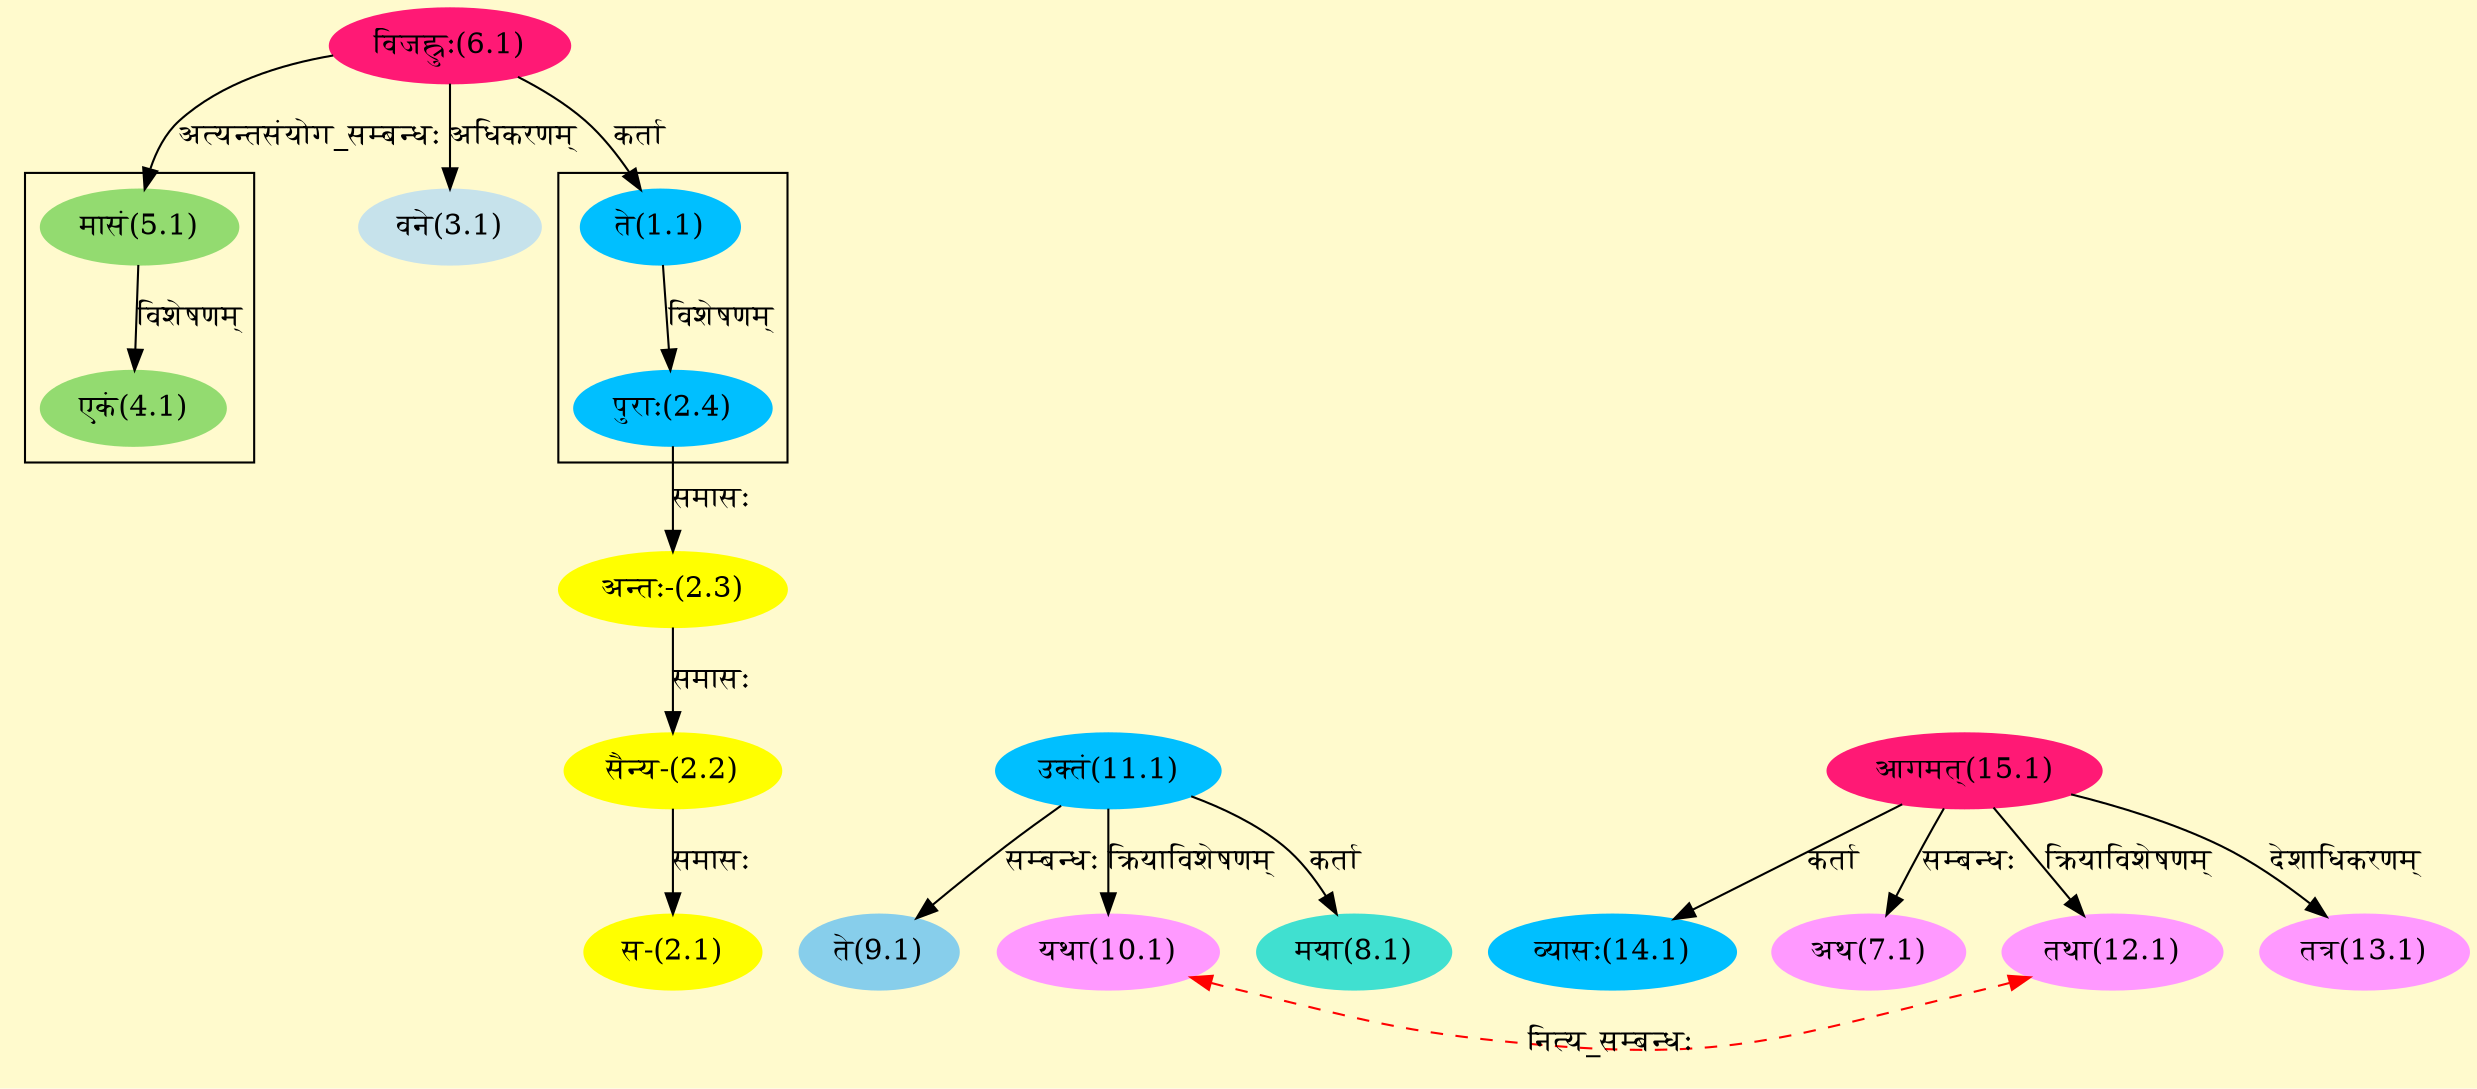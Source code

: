 digraph G{
rankdir=BT;
 compound=true;
 bgcolor="lemonchiffon1";

subgraph cluster_1{
Node2_4 [style=filled, color="#00BFFF" label = "पुराः(2.4)"]
Node1_1 [style=filled, color="#00BFFF" label = "ते(1.1)"]

}

subgraph cluster_2{
Node4_1 [style=filled, color="#93DB70" label = "एकं(4.1)"]
Node5_1 [style=filled, color="#93DB70" label = "मासं(5.1)"]

}
Node1_1 [style=filled, color="#00BFFF" label = "ते(1.1)"]
Node6_1 [style=filled, color="#FF1975" label = "विजह्रुः(6.1)"]
Node2_1 [style=filled, color="#FFFF00" label = "स-(2.1)"]
Node2_2 [style=filled, color="#FFFF00" label = "सैन्य-(2.2)"]
Node2_3 [style=filled, color="#FFFF00" label = "अन्तः-(2.3)"]
Node2_4 [style=filled, color="#00BFFF" label = "पुराः(2.4)"]
Node3_1 [style=filled, color="#C6E2EB" label = "वने(3.1)"]
Node5_1 [style=filled, color="#93DB70" label = "मासं(5.1)"]
Node [style=filled, color="" label = "()"]
Node7_1 [style=filled, color="#FF99FF" label = "अथ(7.1)"]
Node15_1 [style=filled, color="#FF1975" label = "आगमत्(15.1)"]
Node8_1 [style=filled, color="#40E0D0" label = "मया(8.1)"]
Node11_1 [style=filled, color="#00BFFF" label = "उक्तं(11.1)"]
Node9_1 [style=filled, color="#87CEEB" label = "ते(9.1)"]
Node10_1 [style=filled, color="#FF99FF" label = "यथा(10.1)"]
Node12_1 [style=filled, color="#FF99FF" label = "तथा(12.1)"]
Node13_1 [style=filled, color="#FF99FF" label = "तत्र(13.1)"]
Node14_1 [style=filled, color="#00BFFF" label = "व्यासः(14.1)"]
{rank = same; Node10_1; Node12_1;}
/* Start of Relations section */

Node1_1 -> Node6_1 [  label="कर्ता"  dir="back" ]
Node2_1 -> Node2_2 [  label="समासः"  dir="back" ]
Node2_2 -> Node2_3 [  label="समासः"  dir="back" ]
Node2_3 -> Node2_4 [  label="समासः"  dir="back" ]
Node2_4 -> Node1_1 [  label="विशेषणम्"  dir="back" ]
Node3_1 -> Node6_1 [  label="अधिकरणम्"  dir="back" ]
Node4_1 -> Node5_1 [  label="विशेषणम्"  dir="back" ]
Node5_1 -> Node6_1 [  label="अत्यन्तसंयोग_सम्बन्धः"  dir="back" ]
Node7_1 -> Node15_1 [  label="सम्बन्धः"  dir="back" ]
Node8_1 -> Node11_1 [  label="कर्ता"  dir="back" ]
Node9_1 -> Node11_1 [  label="सम्बन्धः"  dir="back" ]
Node10_1 -> Node11_1 [  label="क्रियाविशेषणम्"  dir="back" ]
Node10_1 -> Node12_1 [ style=dashed color="red" label="नित्य_सम्बन्धः"  dir="both" ]
Node12_1 -> Node15_1 [  label="क्रियाविशेषणम्"  dir="back" ]
Node13_1 -> Node15_1 [  label="देशाधिकरणम्"  dir="back" ]
Node14_1 -> Node15_1 [  label="कर्ता"  dir="back" ]
}

